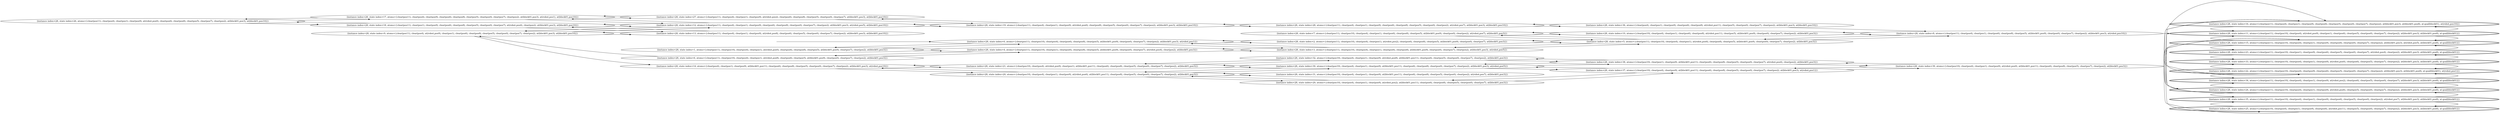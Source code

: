 digraph {
rankdir="LR"
s26[label="(instance index=28, state index=26, atoms={clear(pos11), clear(pos4), clear(pos1), clear(pos9), at(robot,pos0), clear(pos6), clear(pos8), clear(pos5), clear(pos7), clear(pos2), at(block01,pos3), at(block01,pos10)})"]
s13[label="(instance index=28, state index=13, atoms={clear(pos11), clear(pos4), clear(pos1), clear(pos9), at(robot,pos8), clear(pos6), clear(pos5), clear(pos0), clear(pos7), clear(pos2), at(block01,pos3), at(block01,pos10)})"]
s9[label="(instance index=28, state index=9, atoms={clear(pos11), clear(pos4), at(robot,pos9), clear(pos1), clear(pos6), clear(pos8), clear(pos5), clear(pos0), clear(pos7), clear(pos2), at(block01,pos3), at(block01,pos10)})"]
s17[label="(instance index=28, state index=17, atoms={clear(pos11), clear(pos4), clear(pos9), clear(pos6), clear(pos8), clear(pos5), clear(pos0), clear(pos7), clear(pos2), at(block01,pos3), at(robot,pos1), at(block01,pos10)})"]
s18[label="(instance index=28, state index=18, atoms={clear(pos11), clear(pos1), clear(pos9), clear(pos6), clear(pos8), clear(pos5), clear(pos0), clear(pos7), at(robot,pos4), clear(pos2), at(block01,pos3), at(block01,pos10)})"]
s6[label="(instance index=28, state index=6, atoms={clear(pos11), clear(pos10), clear(pos4), clear(pos1), at(robot,pos8), clear(pos6), clear(pos5), at(block01,pos9), clear(pos0), clear(pos7), clear(pos2), at(block01,pos3)})"]
s1[label="(instance index=28, state index=1, atoms={clear(pos11), clear(pos10), clear(pos4), clear(pos1), at(robot,pos0), clear(pos6), clear(pos8), clear(pos5), at(block01,pos9), clear(pos7), clear(pos2), at(block01,pos3)})"]
s12[label="(instance index=28, state index=12, atoms={clear(pos11), clear(pos4), clear(pos1), clear(pos9), clear(pos6), clear(pos8), clear(pos0), clear(pos7), clear(pos2), at(block01,pos3), at(robot,pos5), at(block01,pos10)})"]
s27[label="(instance index=28, state index=27, atoms={clear(pos11), clear(pos4), clear(pos1), clear(pos9), at(robot,pos2), clear(pos6), clear(pos8), clear(pos5), clear(pos0), clear(pos7), at(block01,pos3), at(block01,pos10)})"]
s14[label="(instance index=28, state index=14, atoms={clear(pos4), clear(pos1), clear(pos9), at(block01,pos11), clear(pos6), clear(pos8), clear(pos5), clear(pos0), clear(pos7), clear(pos2), at(block01,pos3), at(robot,pos10)})"]
s4[label="(instance index=28, state index=4, atoms={clear(pos11), clear(pos10), clear(pos1), clear(pos6), clear(pos8), clear(pos5), at(block01,pos9), clear(pos0), clear(pos7), at(robot,pos4), clear(pos2), at(block01,pos3)})"]
s0[label="(instance index=28, state index=0, atoms={clear(pos11), clear(pos10), clear(pos4), clear(pos6), clear(pos8), clear(pos5), at(block01,pos9), clear(pos0), clear(pos7), clear(pos2), at(block01,pos3), at(robot,pos1)})"]
s19[label="(instance index=28, state index=19, atoms={clear(pos11), clear(pos4), clear(pos1), clear(pos9), at(robot,pos6), clear(pos8), clear(pos5), clear(pos0), clear(pos7), clear(pos2), at(block01,pos3), at(block01,pos10)})"]
s21[label="(instance index=28, state index=21, atoms={clear(pos10), clear(pos4), at(robot,pos9), clear(pos1), at(block01,pos11), clear(pos6), clear(pos8), clear(pos5), clear(pos0), clear(pos7), clear(pos2), at(block01,pos3)})"]
s20[label="(instance index=28, state index=20, atoms={clear(pos10), clear(pos4), clear(pos1), clear(pos9), at(robot,pos6), at(block01,pos11), clear(pos8), clear(pos5), clear(pos0), clear(pos7), clear(pos2), at(block01,pos3)})"]
s7[label="(instance index=28, state index=7, atoms={clear(pos11), clear(pos10), clear(pos4), clear(pos1), clear(pos6), clear(pos8), clear(pos5), at(block01,pos9), clear(pos0), clear(pos2), at(robot,pos7), at(block01,pos3)})"]
s2[label="(instance index=28, state index=2, atoms={clear(pos11), clear(pos10), clear(pos4), clear(pos1), at(robot,pos2), clear(pos6), clear(pos8), clear(pos5), at(block01,pos9), clear(pos0), clear(pos7), at(block01,pos3)})"]
s3[label="(instance index=28, state index=3, atoms={clear(pos11), clear(pos10), clear(pos4), clear(pos1), clear(pos6), clear(pos8), at(block01,pos9), clear(pos0), clear(pos7), clear(pos2), at(block01,pos3), at(robot,pos5)})"]
s28[label="(instance index=28, state index=28, atoms={clear(pos11), clear(pos4), clear(pos1), clear(pos9), clear(pos6), clear(pos8), clear(pos5), clear(pos0), clear(pos2), at(robot,pos7), at(block01,pos3), at(block01,pos10)})"]
s30[label="(instance index=28, state index=30, atoms={clear(pos10), clear(pos4), clear(pos1), clear(pos9), at(block01,pos11), clear(pos6), clear(pos8), clear(pos0), clear(pos7), clear(pos2), at(block01,pos3), at(robot,pos5)})"]
s32[label="(instance index=28, state index=32, atoms={clear(pos10), clear(pos4), clear(pos1), clear(pos9), at(robot,pos8), at(block01,pos11), clear(pos6), clear(pos5), clear(pos0), clear(pos7), clear(pos2), at(block01,pos3)})"]
s29[label="(instance index=28, state index=29, atoms={clear(pos10), clear(pos4), clear(pos1), clear(pos9), at(robot,pos2), at(block01,pos11), clear(pos6), clear(pos8), clear(pos5), clear(pos0), clear(pos7), at(block01,pos3)})"]
s31[label="(instance index=28, state index=31, atoms={clear(pos10), clear(pos4), clear(pos1), clear(pos9), at(block01,pos11), clear(pos6), clear(pos8), clear(pos5), clear(pos0), clear(pos2), at(robot,pos7), at(block01,pos3)})"]
s5[label="(instance index=28, state index=5, atoms={clear(pos11), clear(pos10), clear(pos4), clear(pos1), at(robot,pos6), clear(pos8), clear(pos5), at(block01,pos9), clear(pos0), clear(pos7), clear(pos2), at(block01,pos3)})"]
s10[label="(instance index=28, state index=10, atoms={clear(pos10), clear(pos4), clear(pos1), clear(pos6), clear(pos8), at(robot,pos11), clear(pos5), at(block01,pos9), clear(pos0), clear(pos7), clear(pos2), at(block01,pos3)})"]
s36[label="(instance index=28, state index=36, atoms={clear(pos4), clear(pos1), clear(pos9), clear(pos6), clear(pos8), at(robot,pos11), clear(pos5), clear(pos0), clear(pos7), clear(pos2), at(block01,pos3), at(block01,pos10)})"]
s38[label="(instance index=28, state index=38, atoms={clear(pos10), clear(pos1), clear(pos9), at(block01,pos11), clear(pos6), clear(pos8), clear(pos5), clear(pos0), clear(pos7), at(robot,pos4), clear(pos2), at(block01,pos3)})"]
s37[label="(instance index=28, state index=37, atoms={clear(pos10), clear(pos4), clear(pos9), at(block01,pos11), clear(pos6), clear(pos8), clear(pos5), clear(pos0), clear(pos7), clear(pos2), at(block01,pos3), at(robot,pos1)})"]
s8[label="(instance index=28, state index=8, atoms={clear(pos11), clear(pos4), clear(pos1), clear(pos6), clear(pos8), clear(pos5), at(block01,pos9), clear(pos0), clear(pos7), clear(pos2), at(block01,pos3), at(robot,pos10)})"]
s39[label="(instance index=28, state index=39, atoms={clear(pos10), clear(pos4), clear(pos1), clear(pos9), at(robot,pos0), at(block01,pos11), clear(pos6), clear(pos8), clear(pos5), clear(pos7), clear(pos2), at(block01,pos3)})"]
s34[peripheries=2,label="(instance index=28, state index=34, atoms={clear(pos11), clear(pos10), clear(pos4), clear(pos1), clear(pos9), at(robot,pos2), clear(pos6), clear(pos5), clear(pos0), clear(pos7), at(block01,pos3), at(block01,pos8), at-goal(block01)})"]
s33[peripheries=2,label="(instance index=28, state index=33, atoms={clear(pos11), clear(pos10), clear(pos4), clear(pos1), clear(pos9), at(robot,pos0), clear(pos6), clear(pos5), clear(pos7), clear(pos2), at(block01,pos3), at(block01,pos8), at-goal(block01)})"]
s23[peripheries=2,label="(instance index=28, state index=23, atoms={clear(pos11), clear(pos10), clear(pos1), clear(pos9), clear(pos6), clear(pos5), clear(pos0), clear(pos7), at(robot,pos4), clear(pos2), at(block01,pos3), at(block01,pos8), at-goal(block01)})"]
s22[peripheries=2,label="(instance index=28, state index=22, atoms={clear(pos11), clear(pos10), clear(pos4), clear(pos9), clear(pos6), clear(pos5), clear(pos0), clear(pos7), clear(pos2), at(block01,pos3), at(block01,pos8), at-goal(block01), at(robot,pos1)})"]
s35[peripheries=2,label="(instance index=28, state index=35, atoms={clear(pos11), clear(pos10), clear(pos4), clear(pos1), clear(pos9), clear(pos6), clear(pos5), clear(pos0), clear(pos2), at(robot,pos7), at(block01,pos3), at(block01,pos8), at-goal(block01)})"]
s11[peripheries=2,label="(instance index=28, state index=11, atoms={clear(pos11), clear(pos10), clear(pos4), at(robot,pos9), clear(pos1), clear(pos6), clear(pos5), clear(pos0), clear(pos7), clear(pos2), at(block01,pos3), at(block01,pos8), at-goal(block01)})"]
s24[peripheries=2,label="(instance index=28, state index=24, atoms={clear(pos11), clear(pos10), clear(pos4), clear(pos1), clear(pos9), at(robot,pos6), clear(pos5), clear(pos0), clear(pos7), clear(pos2), at(block01,pos3), at(block01,pos8), at-goal(block01)})"]
s15[peripheries=2,label="(instance index=28, state index=15, atoms={clear(pos11), clear(pos10), clear(pos4), clear(pos1), clear(pos9), clear(pos6), clear(pos0), clear(pos7), clear(pos2), at(block01,pos3), at(robot,pos5), at(block01,pos8), at-goal(block01)})"]
s16[peripheries=2,label="(instance index=28, state index=16, atoms={clear(pos11), clear(pos4), clear(pos1), clear(pos9), clear(pos6), clear(pos5), clear(pos0), clear(pos7), clear(pos2), at(block01,pos3), at(block01,pos8), at-goal(block01), at(robot,pos10)})"]
s25[peripheries=2,label="(instance index=28, state index=25, atoms={clear(pos10), clear(pos4), clear(pos1), clear(pos9), clear(pos6), at(robot,pos11), clear(pos5), clear(pos0), clear(pos7), clear(pos2), at(block01,pos3), at(block01,pos8), at-goal(block01)})"]
Dangling [ label = "", style = invis ]
{ rank = same; Dangling }
Dangling -> s0
{ rank = same; s0}
{ rank = same; s9,s17,s18}
{ rank = same; s6,s1,s12,s27,s14}
{ rank = same; s4,s0,s19,s21,s20}
{ rank = same; s7,s2,s3,s28,s30,s32,s29,s31}
{ rank = same; s5,s10,s36,s38,s37}
{ rank = same; s8,s39}
{ rank = same; s34,s33,s23,s22,s35,s11,s24,s15,s16,s25}
{
s26->s18
s26->s17
s13->s18
s13->s9
}
{
s9->s14
s9->s13
s9->s12
s17->s12
s17->s27
s17->s26
s18->s13
s18->s12
s18->s26
}
{
s6->s4
s6->s9
s1->s4
s1->s0
s12->s9
s12->s19
s12->s18
s12->s17
s27->s19
s27->s17
s14->s21
s14->s20
}
{
s4->s6
s4->s3
s4->s1
s0->s3
s0->s2
s0->s1
s19->s28
s19->s12
s19->s27
s21->s30
s21->s14
s21->s32
s20->s30
s20->s14
s20->s29
s20->s31
}
{
s7->s5
s7->s10
s2->s5
s2->s0
s3->s5
s3->s4
s3->s0
s28->s36
s28->s19
s30->s38
s30->s21
s30->s20
s30->s37
s32->s38
s32->s21
s29->s37
s29->s20
s31->s20
}
{
s5->s7
s5->s2
s5->s3
s5->s8
s10->s7
s10->s8
s36->s28
s36->s8
s38->s39
s38->s30
s38->s32
s37->s39
s37->s30
s37->s29
}
{
s8->s5
s8->s11
s8->s10
s39->s38
s39->s37
}
{
s34->s22
s34->s24
s33->s23
s33->s22
s23->s15
s23->s33
s22->s34
s22->s15
s22->s33
s35->s25
s35->s24
s11->s15
s11->s16
s24->s15
s24->s35
s24->s34
s24->s16
s15->s23
s15->s22
s15->s11
s15->s24
s16->s11
s16->s25
s16->s24
s25->s35
s25->s16
}
}
